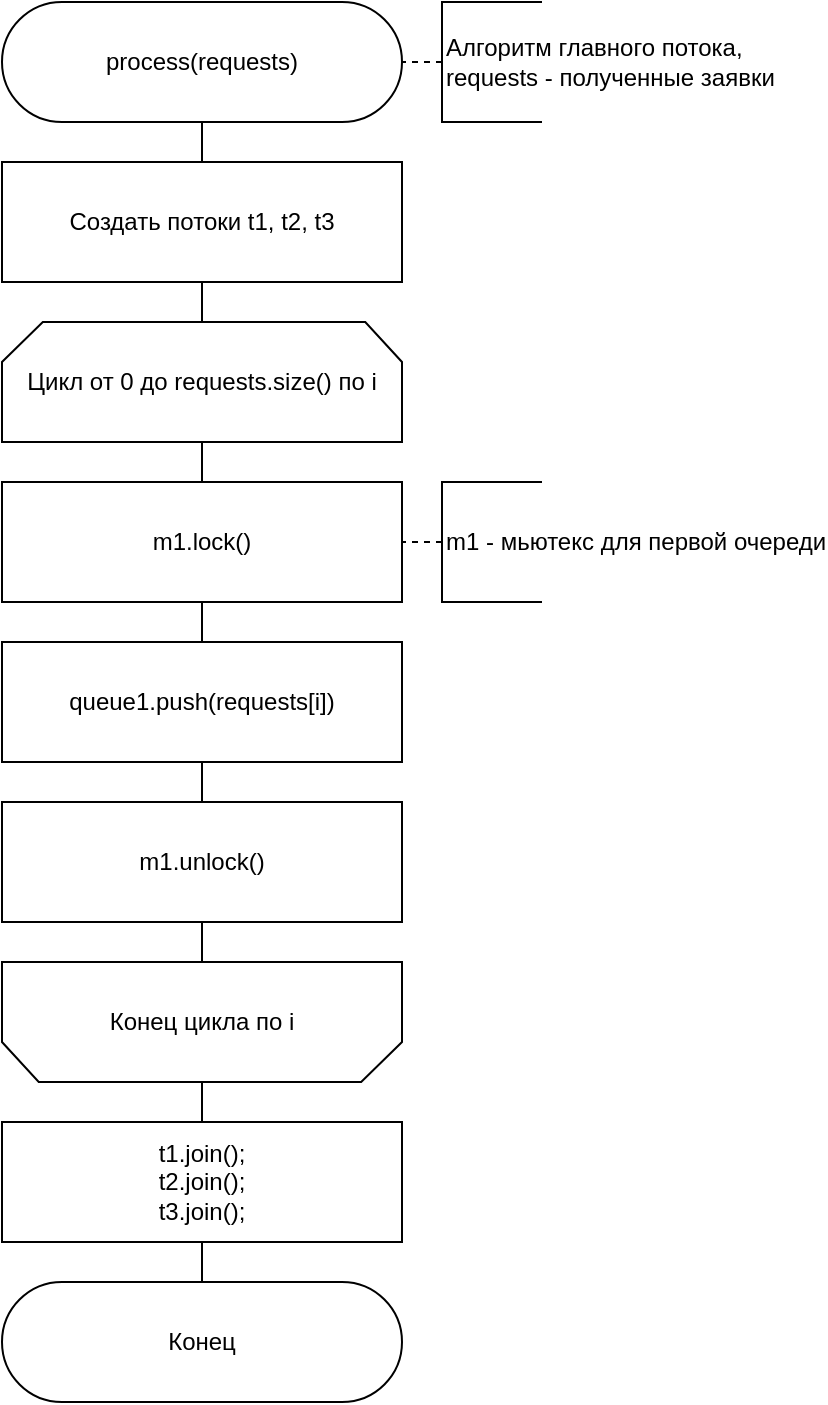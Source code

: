 <mxfile version="15.6.0"><diagram id="f2X41bjhdgo863nyaZHW" name="Page-1"><mxGraphModel dx="822" dy="564" grid="1" gridSize="10" guides="1" tooltips="1" connect="1" arrows="1" fold="1" page="1" pageScale="1" pageWidth="827" pageHeight="1169" math="0" shadow="0"><root><mxCell id="0"/><mxCell id="1" parent="0"/><mxCell id="zJcZsCJPPWqwdKcP8I3A-4" value="" style="edgeStyle=orthogonalEdgeStyle;rounded=0;orthogonalLoop=1;jettySize=auto;html=1;endArrow=none;" parent="1" source="PJYvJVSJ4xB44D1NQZ6h-1" target="zJcZsCJPPWqwdKcP8I3A-3" edge="1"><mxGeometry relative="1" as="geometry"/></mxCell><mxCell id="PJYvJVSJ4xB44D1NQZ6h-1" value="process(requests)" style="rounded=1;whiteSpace=wrap;html=1;arcSize=50;" parent="1" vertex="1"><mxGeometry x="120" y="40" width="200" height="60" as="geometry"/></mxCell><mxCell id="PJYvJVSJ4xB44D1NQZ6h-3" value="Алгоритм главного потока,&lt;br&gt;requests - полученные заявки" style="strokeWidth=1;html=1;shape=mxgraph.flowchart.annotation_1;align=left;pointerEvents=1;" parent="1" vertex="1"><mxGeometry x="340" y="40" width="50" height="60" as="geometry"/></mxCell><mxCell id="PJYvJVSJ4xB44D1NQZ6h-4" value="" style="endArrow=none;dashed=1;html=1;exitX=0;exitY=0.5;exitDx=0;exitDy=0;exitPerimeter=0;entryX=1;entryY=0.5;entryDx=0;entryDy=0;" parent="1" source="PJYvJVSJ4xB44D1NQZ6h-3" target="PJYvJVSJ4xB44D1NQZ6h-1" edge="1"><mxGeometry width="50" height="50" relative="1" as="geometry"><mxPoint x="450" y="220" as="sourcePoint"/><mxPoint x="300" y="70" as="targetPoint"/></mxGeometry></mxCell><mxCell id="zJcZsCJPPWqwdKcP8I3A-6" value="" style="edgeStyle=orthogonalEdgeStyle;rounded=0;orthogonalLoop=1;jettySize=auto;html=1;endArrow=none;" parent="1" source="zJcZsCJPPWqwdKcP8I3A-3" target="zJcZsCJPPWqwdKcP8I3A-5" edge="1"><mxGeometry relative="1" as="geometry"/></mxCell><mxCell id="zJcZsCJPPWqwdKcP8I3A-3" value="Создать потоки t1, t2, t3" style="rounded=0;whiteSpace=wrap;html=1;" parent="1" vertex="1"><mxGeometry x="120" y="120" width="200" height="60" as="geometry"/></mxCell><mxCell id="zJcZsCJPPWqwdKcP8I3A-8" value="" style="edgeStyle=orthogonalEdgeStyle;rounded=0;orthogonalLoop=1;jettySize=auto;html=1;endArrow=none;" parent="1" source="zJcZsCJPPWqwdKcP8I3A-5" target="zJcZsCJPPWqwdKcP8I3A-7" edge="1"><mxGeometry relative="1" as="geometry"/></mxCell><mxCell id="zJcZsCJPPWqwdKcP8I3A-5" value="Цикл от 0 до requests.size() по i" style="strokeWidth=1;html=1;shape=stencil(rZVNb4MwDIZ/Ta5VIFoFxynrTlUvPeycUndEhQQF2q7/vikuGh+DMa8SB/wa3gcbW2FClqkqgIXcqByYeGNhuLa28MJa57ryob9NMbHkGF4wjCMMVVlAUqF2Vk6rXQaYKStnj3DR++rhoE0KDl3FivFX/8z9EjKxxngTbU3ZybTy3kxp49/lX2jGFy+IuT5ijApPyKEC11G/y9ugwMJ3MimYR9oSSN2KGu5vpI+/kwIaaUXpXp8VzIRtCHXxBQ97uDiayduSeDG1OlIvm60jVDfCE9IrYwso5E4lx09nT2b/41cW6r7cg0STzu0ZWkPXm++pBjQOmTYthyj+r0OvgU+wWBIs+JMdKGVQ/kaS2RImhtbrg4mo1ZExEvJgHUzM10FnGZ4jY6M7MKhVPNdq4QY=);whiteSpace=wrap;" parent="1" vertex="1"><mxGeometry x="120" y="200" width="200" height="60" as="geometry"/></mxCell><mxCell id="zJcZsCJPPWqwdKcP8I3A-13" style="edgeStyle=orthogonalEdgeStyle;rounded=0;orthogonalLoop=1;jettySize=auto;html=1;exitX=0.5;exitY=1;exitDx=0;exitDy=0;entryX=0.5;entryY=0;entryDx=0;entryDy=0;endArrow=none;" parent="1" source="zJcZsCJPPWqwdKcP8I3A-7" target="zJcZsCJPPWqwdKcP8I3A-9" edge="1"><mxGeometry relative="1" as="geometry"/></mxCell><mxCell id="zJcZsCJPPWqwdKcP8I3A-7" value="m1.lock()" style="rounded=0;whiteSpace=wrap;html=1;" parent="1" vertex="1"><mxGeometry x="120" y="280" width="200" height="60" as="geometry"/></mxCell><mxCell id="zJcZsCJPPWqwdKcP8I3A-14" style="edgeStyle=orthogonalEdgeStyle;rounded=0;orthogonalLoop=1;jettySize=auto;html=1;exitX=0.5;exitY=1;exitDx=0;exitDy=0;entryX=0.5;entryY=0;entryDx=0;entryDy=0;endArrow=none;" parent="1" source="zJcZsCJPPWqwdKcP8I3A-9" target="zJcZsCJPPWqwdKcP8I3A-10" edge="1"><mxGeometry relative="1" as="geometry"/></mxCell><mxCell id="zJcZsCJPPWqwdKcP8I3A-9" value="queue1.push(requests[i]&lt;span style=&quot;color: #d6bb9a&quot;&gt;&lt;/span&gt;)" style="rounded=0;whiteSpace=wrap;html=1;" parent="1" vertex="1"><mxGeometry x="120" y="360" width="200" height="60" as="geometry"/></mxCell><mxCell id="zJcZsCJPPWqwdKcP8I3A-20" style="edgeStyle=orthogonalEdgeStyle;rounded=0;orthogonalLoop=1;jettySize=auto;html=1;exitX=0.5;exitY=1;exitDx=0;exitDy=0;entryX=0.5;entryY=1;entryDx=0;entryDy=0;entryPerimeter=0;endArrow=none;" parent="1" source="zJcZsCJPPWqwdKcP8I3A-10" target="zJcZsCJPPWqwdKcP8I3A-15" edge="1"><mxGeometry relative="1" as="geometry"/></mxCell><mxCell id="zJcZsCJPPWqwdKcP8I3A-10" value="m1.unlock()" style="rounded=0;whiteSpace=wrap;html=1;" parent="1" vertex="1"><mxGeometry x="120" y="440" width="200" height="60" as="geometry"/></mxCell><mxCell id="zJcZsCJPPWqwdKcP8I3A-21" style="edgeStyle=orthogonalEdgeStyle;rounded=0;orthogonalLoop=1;jettySize=auto;html=1;exitX=0.5;exitY=0;exitDx=0;exitDy=0;exitPerimeter=0;entryX=0.5;entryY=0;entryDx=0;entryDy=0;endArrow=none;" parent="1" source="zJcZsCJPPWqwdKcP8I3A-15" target="zJcZsCJPPWqwdKcP8I3A-17" edge="1"><mxGeometry relative="1" as="geometry"/></mxCell><mxCell id="zJcZsCJPPWqwdKcP8I3A-15" value="Конец цикла по i" style="strokeWidth=1;html=1;shape=stencil(rZVNb4MwDIZ/Ta5VIFoFxynrTlUvPeycUndEhQQF2q7/vikuGh+DMa8SB/wa3gcbW2FClqkqgIXcqByYeGNhuLa28MJa57ryob9NMbHkGF4wjCMMVVlAUqF2Vk6rXQaYKStnj3DR++rhoE0KDl3FivFX/8z9EjKxxngTbU3ZybTy3kxp49/lX2jGFy+IuT5ijApPyKEC11G/y9ugwMJ3MimYR9oSSN2KGu5vpI+/kwIaaUXpXp8VzIRtCHXxBQ97uDiayduSeDG1OlIvm60jVDfCE9IrYwso5E4lx09nT2b/41cW6r7cg0STzu0ZWkPXm++pBjQOmTYthyj+r0OvgU+wWBIs+JMdKGVQ/kaS2RImhtbrg4mo1ZExEvJgHUzM10FnGZ4jY6M7MKhVPNdq4QY=);whiteSpace=wrap;direction=west;" parent="1" vertex="1"><mxGeometry x="120" y="520" width="200" height="60" as="geometry"/></mxCell><mxCell id="zJcZsCJPPWqwdKcP8I3A-23" value="" style="edgeStyle=orthogonalEdgeStyle;rounded=0;orthogonalLoop=1;jettySize=auto;html=1;endArrow=none;" parent="1" source="zJcZsCJPPWqwdKcP8I3A-17" target="zJcZsCJPPWqwdKcP8I3A-22" edge="1"><mxGeometry relative="1" as="geometry"/></mxCell><mxCell id="zJcZsCJPPWqwdKcP8I3A-17" value="t1.join();&lt;br&gt;t2.join();&lt;br&gt;t3.join();" style="rounded=0;whiteSpace=wrap;html=1;" parent="1" vertex="1"><mxGeometry x="120" y="600" width="200" height="60" as="geometry"/></mxCell><mxCell id="zJcZsCJPPWqwdKcP8I3A-22" value="Конец" style="rounded=1;whiteSpace=wrap;html=1;arcSize=50;" parent="1" vertex="1"><mxGeometry x="120" y="680" width="200" height="60" as="geometry"/></mxCell><mxCell id="zJcZsCJPPWqwdKcP8I3A-24" value="m1 - мьютекс для первой очереди" style="strokeWidth=1;html=1;shape=mxgraph.flowchart.annotation_1;align=left;pointerEvents=1;" parent="1" vertex="1"><mxGeometry x="340" y="280" width="50" height="60" as="geometry"/></mxCell><mxCell id="cr5_bn0GEQoDbM9QRiso-1" value="" style="endArrow=none;dashed=1;html=1;exitX=0;exitY=0.5;exitDx=0;exitDy=0;exitPerimeter=0;entryX=1;entryY=0.5;entryDx=0;entryDy=0;" edge="1" parent="1" source="zJcZsCJPPWqwdKcP8I3A-24" target="zJcZsCJPPWqwdKcP8I3A-7"><mxGeometry width="50" height="50" relative="1" as="geometry"><mxPoint x="350" y="80" as="sourcePoint"/><mxPoint x="330" y="80" as="targetPoint"/></mxGeometry></mxCell></root></mxGraphModel></diagram></mxfile>